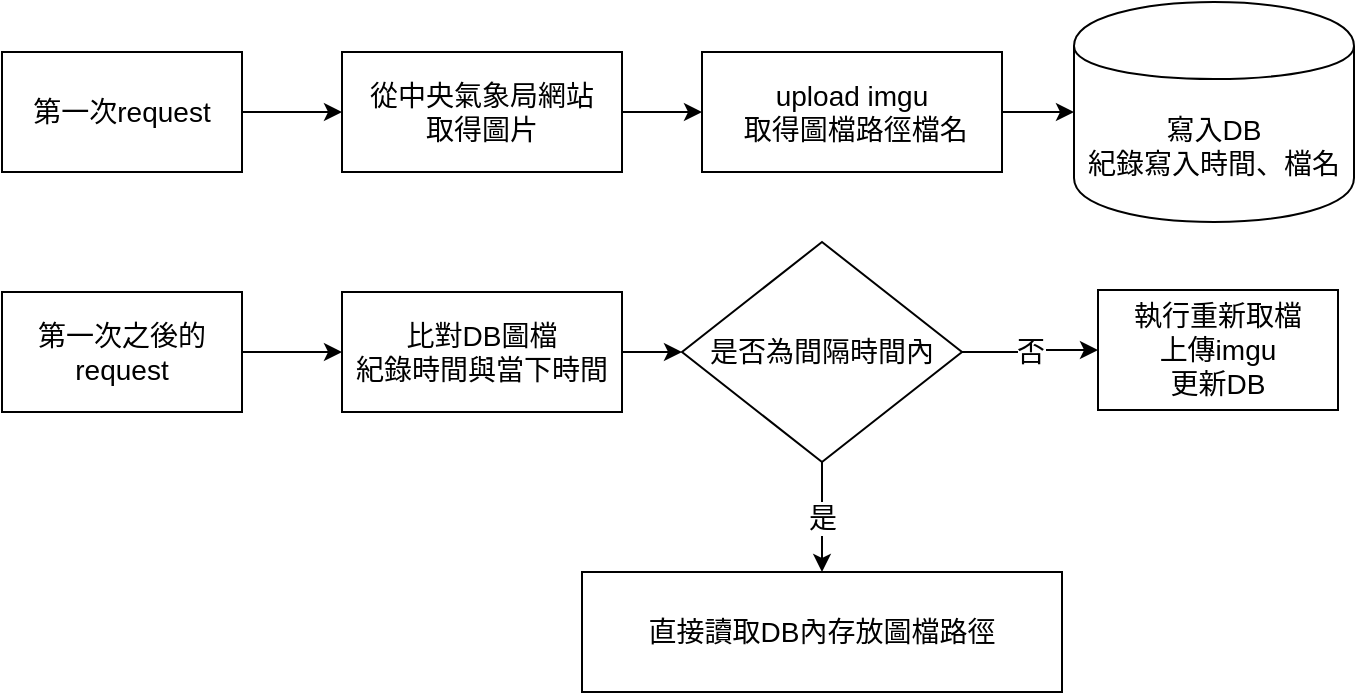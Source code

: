 <mxfile version="11.3.0" type="github" pages="1"><diagram id="wa_zvHj1xeE5bWf2iRrr" name="Page-1"><mxGraphModel dx="1038" dy="574" grid="1" gridSize="10" guides="1" tooltips="1" connect="1" arrows="1" fold="1" page="1" pageScale="1" pageWidth="826" pageHeight="1169" math="0" shadow="0"><root><mxCell id="0"/><mxCell id="1" parent="0"/><mxCell id="aVtTS0ZDfkNKGbbinWEt-4" style="edgeStyle=orthogonalEdgeStyle;rounded=0;orthogonalLoop=1;jettySize=auto;html=1;exitX=1;exitY=0.5;exitDx=0;exitDy=0;fontSize=14;" edge="1" parent="1" source="aVtTS0ZDfkNKGbbinWEt-1" target="aVtTS0ZDfkNKGbbinWEt-2"><mxGeometry relative="1" as="geometry"/></mxCell><mxCell id="aVtTS0ZDfkNKGbbinWEt-1" value="第一次request&lt;br style=&quot;font-size: 14px;&quot;&gt;" style="rounded=0;whiteSpace=wrap;html=1;fontSize=14;" vertex="1" parent="1"><mxGeometry x="50" y="80" width="120" height="60" as="geometry"/></mxCell><mxCell id="aVtTS0ZDfkNKGbbinWEt-6" style="edgeStyle=orthogonalEdgeStyle;rounded=0;orthogonalLoop=1;jettySize=auto;html=1;exitX=1;exitY=0.5;exitDx=0;exitDy=0;entryX=0;entryY=0.5;entryDx=0;entryDy=0;fontSize=14;" edge="1" parent="1" source="aVtTS0ZDfkNKGbbinWEt-2" target="aVtTS0ZDfkNKGbbinWEt-5"><mxGeometry relative="1" as="geometry"/></mxCell><mxCell id="aVtTS0ZDfkNKGbbinWEt-2" value="從中央氣象局網站&lt;br style=&quot;font-size: 14px;&quot;&gt;取得圖片" style="rounded=0;whiteSpace=wrap;html=1;fontSize=14;" vertex="1" parent="1"><mxGeometry x="220" y="80" width="140" height="60" as="geometry"/></mxCell><mxCell id="aVtTS0ZDfkNKGbbinWEt-8" style="edgeStyle=orthogonalEdgeStyle;rounded=0;orthogonalLoop=1;jettySize=auto;html=1;fontSize=14;" edge="1" parent="1" source="aVtTS0ZDfkNKGbbinWEt-5" target="aVtTS0ZDfkNKGbbinWEt-7"><mxGeometry relative="1" as="geometry"/></mxCell><mxCell id="aVtTS0ZDfkNKGbbinWEt-5" value="upload imgu&lt;br style=&quot;font-size: 14px&quot;&gt;&amp;nbsp;取得圖檔路徑檔名" style="rounded=0;whiteSpace=wrap;html=1;fontSize=14;" vertex="1" parent="1"><mxGeometry x="400" y="80" width="150" height="60" as="geometry"/></mxCell><mxCell id="aVtTS0ZDfkNKGbbinWEt-7" value="寫入DB&lt;br style=&quot;font-size: 14px;&quot;&gt;紀錄寫入時間、檔名" style="shape=cylinder;whiteSpace=wrap;html=1;boundedLbl=1;backgroundOutline=1;fontSize=14;" vertex="1" parent="1"><mxGeometry x="586" y="55" width="140" height="110" as="geometry"/></mxCell><mxCell id="aVtTS0ZDfkNKGbbinWEt-11" style="edgeStyle=orthogonalEdgeStyle;rounded=0;orthogonalLoop=1;jettySize=auto;html=1;entryX=0;entryY=0.5;entryDx=0;entryDy=0;fontSize=14;" edge="1" parent="1" source="aVtTS0ZDfkNKGbbinWEt-9" target="aVtTS0ZDfkNKGbbinWEt-10"><mxGeometry relative="1" as="geometry"/></mxCell><mxCell id="aVtTS0ZDfkNKGbbinWEt-9" value="第一次之後的request" style="rounded=0;whiteSpace=wrap;html=1;fontSize=14;" vertex="1" parent="1"><mxGeometry x="50" y="200" width="120" height="60" as="geometry"/></mxCell><mxCell id="aVtTS0ZDfkNKGbbinWEt-15" style="edgeStyle=orthogonalEdgeStyle;rounded=0;orthogonalLoop=1;jettySize=auto;html=1;entryX=0;entryY=0.5;entryDx=0;entryDy=0;fontSize=14;" edge="1" parent="1" source="aVtTS0ZDfkNKGbbinWEt-10" target="aVtTS0ZDfkNKGbbinWEt-12"><mxGeometry relative="1" as="geometry"/></mxCell><mxCell id="aVtTS0ZDfkNKGbbinWEt-10" value="比對DB圖檔&lt;br style=&quot;font-size: 14px;&quot;&gt;紀錄時間與當下時間" style="rounded=0;whiteSpace=wrap;html=1;fontSize=14;" vertex="1" parent="1"><mxGeometry x="220" y="200" width="140" height="60" as="geometry"/></mxCell><mxCell id="aVtTS0ZDfkNKGbbinWEt-14" value="否" style="edgeStyle=orthogonalEdgeStyle;rounded=0;orthogonalLoop=1;jettySize=auto;html=1;exitX=1;exitY=0.5;exitDx=0;exitDy=0;entryX=0;entryY=0.5;entryDx=0;entryDy=0;fontSize=14;" edge="1" parent="1" source="aVtTS0ZDfkNKGbbinWEt-12" target="aVtTS0ZDfkNKGbbinWEt-13"><mxGeometry relative="1" as="geometry"/></mxCell><mxCell id="aVtTS0ZDfkNKGbbinWEt-19" value="是" style="edgeStyle=orthogonalEdgeStyle;rounded=0;orthogonalLoop=1;jettySize=auto;html=1;entryX=0.5;entryY=0;entryDx=0;entryDy=0;fontSize=14;" edge="1" parent="1" source="aVtTS0ZDfkNKGbbinWEt-12" target="aVtTS0ZDfkNKGbbinWEt-16"><mxGeometry relative="1" as="geometry"/></mxCell><mxCell id="aVtTS0ZDfkNKGbbinWEt-12" value="是否為間隔時間內" style="rhombus;whiteSpace=wrap;html=1;fontSize=14;" vertex="1" parent="1"><mxGeometry x="390" y="175" width="140" height="110" as="geometry"/></mxCell><mxCell id="aVtTS0ZDfkNKGbbinWEt-13" value="執行重新取檔&lt;br style=&quot;font-size: 14px;&quot;&gt;上傳imgu&lt;br style=&quot;font-size: 14px;&quot;&gt;更新DB" style="rounded=0;whiteSpace=wrap;html=1;fontSize=14;" vertex="1" parent="1"><mxGeometry x="598" y="199" width="120" height="60" as="geometry"/></mxCell><mxCell id="aVtTS0ZDfkNKGbbinWEt-16" value="直接讀取DB內存放圖檔路徑" style="rounded=0;whiteSpace=wrap;html=1;fontSize=14;" vertex="1" parent="1"><mxGeometry x="340" y="340" width="240" height="60" as="geometry"/></mxCell></root></mxGraphModel></diagram></mxfile>